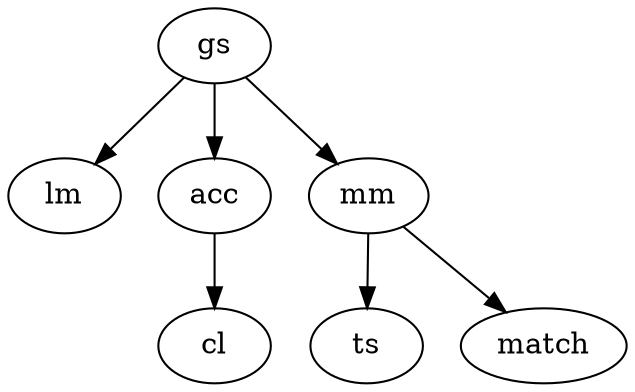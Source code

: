 digraph G {
    graph [layout=dot rankdir=TB];
    gs -> {lm acc mm};
    acc -> cl;
    mm -> {ts match};
}
